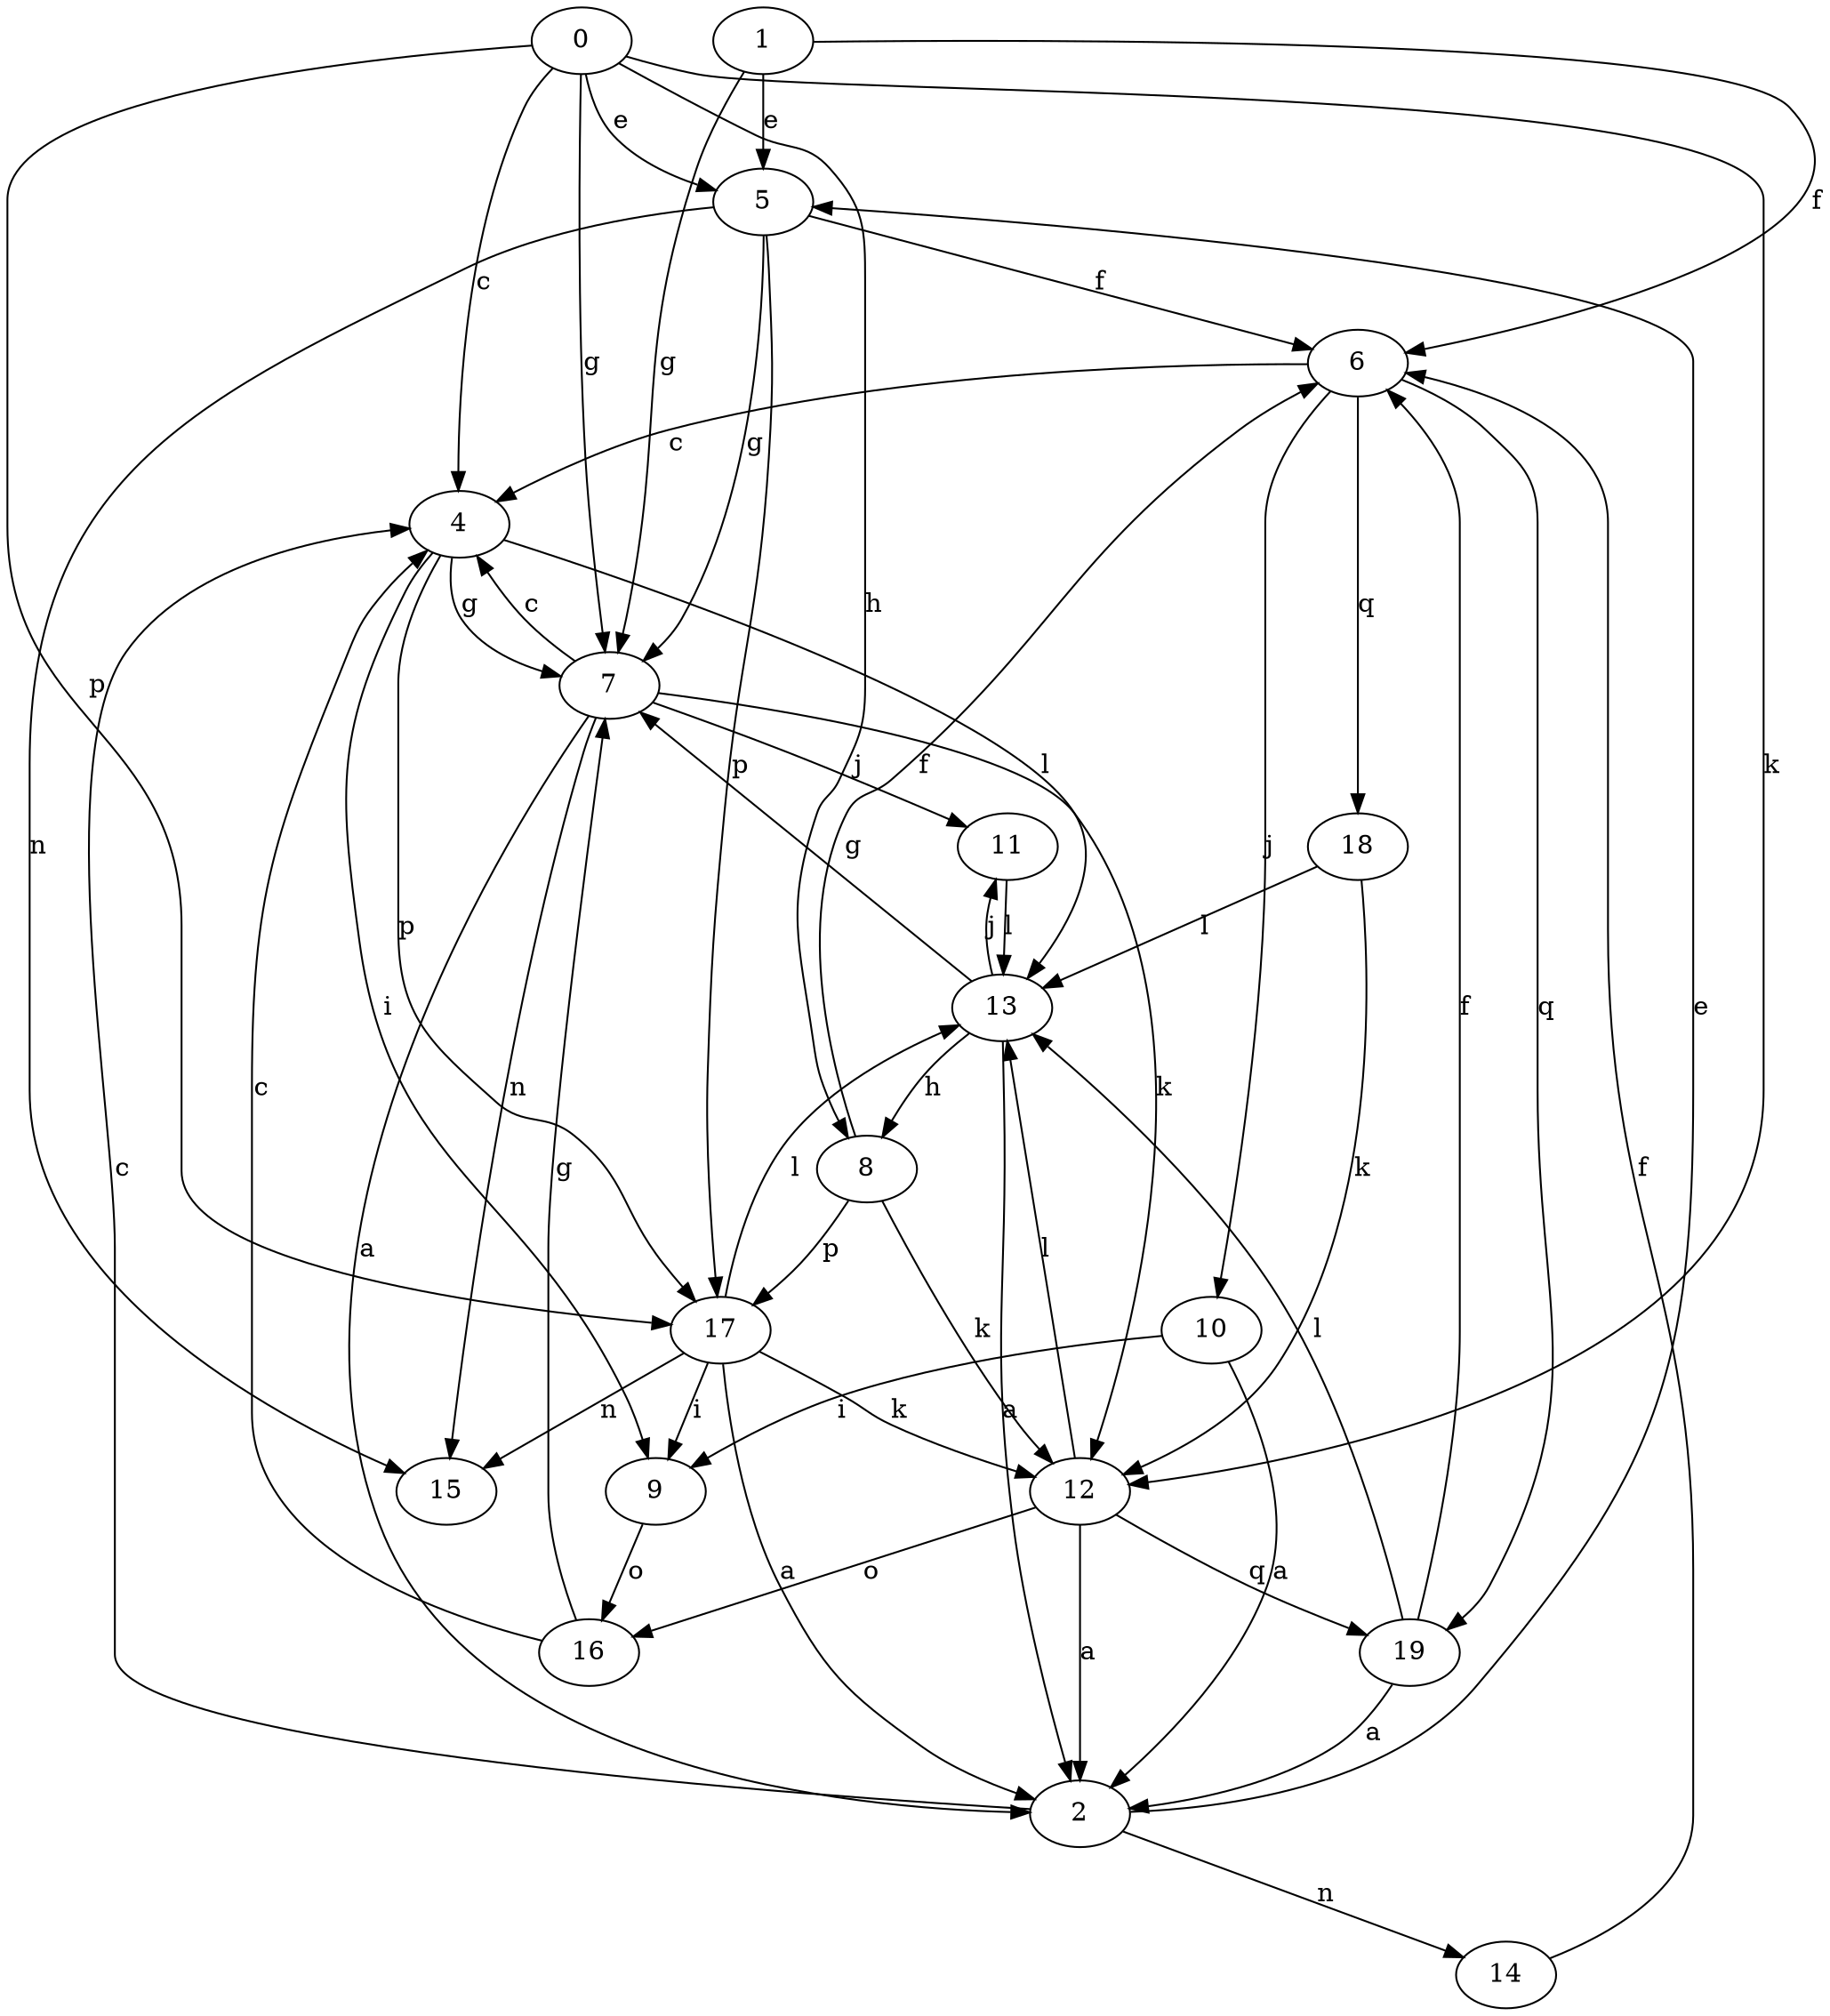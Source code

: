 strict digraph  {
1;
2;
4;
5;
6;
7;
8;
0;
9;
10;
11;
12;
13;
14;
15;
16;
17;
18;
19;
1 -> 5  [label=e];
1 -> 6  [label=f];
1 -> 7  [label=g];
2 -> 4  [label=c];
2 -> 5  [label=e];
2 -> 14  [label=n];
4 -> 7  [label=g];
4 -> 9  [label=i];
4 -> 13  [label=l];
4 -> 17  [label=p];
5 -> 6  [label=f];
5 -> 7  [label=g];
5 -> 15  [label=n];
5 -> 17  [label=p];
6 -> 4  [label=c];
6 -> 10  [label=j];
6 -> 18  [label=q];
6 -> 19  [label=q];
7 -> 2  [label=a];
7 -> 4  [label=c];
7 -> 11  [label=j];
7 -> 12  [label=k];
7 -> 15  [label=n];
8 -> 6  [label=f];
8 -> 12  [label=k];
8 -> 17  [label=p];
0 -> 4  [label=c];
0 -> 5  [label=e];
0 -> 7  [label=g];
0 -> 8  [label=h];
0 -> 12  [label=k];
0 -> 17  [label=p];
9 -> 16  [label=o];
10 -> 2  [label=a];
10 -> 9  [label=i];
11 -> 13  [label=l];
12 -> 2  [label=a];
12 -> 13  [label=l];
12 -> 16  [label=o];
12 -> 19  [label=q];
13 -> 2  [label=a];
13 -> 7  [label=g];
13 -> 8  [label=h];
13 -> 11  [label=j];
14 -> 6  [label=f];
16 -> 4  [label=c];
16 -> 7  [label=g];
17 -> 2  [label=a];
17 -> 9  [label=i];
17 -> 12  [label=k];
17 -> 13  [label=l];
17 -> 15  [label=n];
18 -> 12  [label=k];
18 -> 13  [label=l];
19 -> 2  [label=a];
19 -> 6  [label=f];
19 -> 13  [label=l];
}
